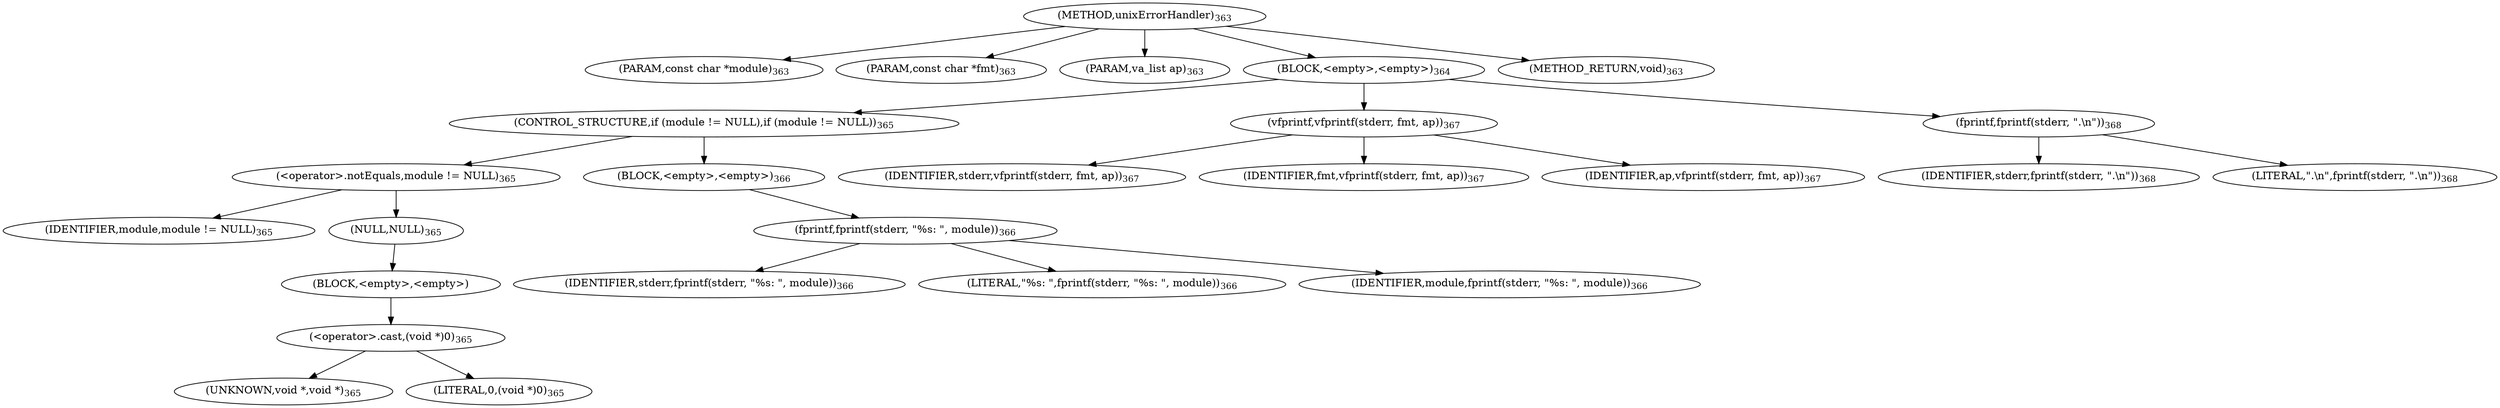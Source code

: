 digraph "unixErrorHandler" {  
"34242" [label = <(METHOD,unixErrorHandler)<SUB>363</SUB>> ]
"34243" [label = <(PARAM,const char *module)<SUB>363</SUB>> ]
"34244" [label = <(PARAM,const char *fmt)<SUB>363</SUB>> ]
"34245" [label = <(PARAM,va_list ap)<SUB>363</SUB>> ]
"34246" [label = <(BLOCK,&lt;empty&gt;,&lt;empty&gt;)<SUB>364</SUB>> ]
"34247" [label = <(CONTROL_STRUCTURE,if (module != NULL),if (module != NULL))<SUB>365</SUB>> ]
"34248" [label = <(&lt;operator&gt;.notEquals,module != NULL)<SUB>365</SUB>> ]
"34249" [label = <(IDENTIFIER,module,module != NULL)<SUB>365</SUB>> ]
"34250" [label = <(NULL,NULL)<SUB>365</SUB>> ]
"34251" [label = <(BLOCK,&lt;empty&gt;,&lt;empty&gt;)> ]
"34252" [label = <(&lt;operator&gt;.cast,(void *)0)<SUB>365</SUB>> ]
"34253" [label = <(UNKNOWN,void *,void *)<SUB>365</SUB>> ]
"34254" [label = <(LITERAL,0,(void *)0)<SUB>365</SUB>> ]
"34255" [label = <(BLOCK,&lt;empty&gt;,&lt;empty&gt;)<SUB>366</SUB>> ]
"34256" [label = <(fprintf,fprintf(stderr, &quot;%s: &quot;, module))<SUB>366</SUB>> ]
"34257" [label = <(IDENTIFIER,stderr,fprintf(stderr, &quot;%s: &quot;, module))<SUB>366</SUB>> ]
"34258" [label = <(LITERAL,&quot;%s: &quot;,fprintf(stderr, &quot;%s: &quot;, module))<SUB>366</SUB>> ]
"34259" [label = <(IDENTIFIER,module,fprintf(stderr, &quot;%s: &quot;, module))<SUB>366</SUB>> ]
"34260" [label = <(vfprintf,vfprintf(stderr, fmt, ap))<SUB>367</SUB>> ]
"34261" [label = <(IDENTIFIER,stderr,vfprintf(stderr, fmt, ap))<SUB>367</SUB>> ]
"34262" [label = <(IDENTIFIER,fmt,vfprintf(stderr, fmt, ap))<SUB>367</SUB>> ]
"34263" [label = <(IDENTIFIER,ap,vfprintf(stderr, fmt, ap))<SUB>367</SUB>> ]
"34264" [label = <(fprintf,fprintf(stderr, &quot;.\n&quot;))<SUB>368</SUB>> ]
"34265" [label = <(IDENTIFIER,stderr,fprintf(stderr, &quot;.\n&quot;))<SUB>368</SUB>> ]
"34266" [label = <(LITERAL,&quot;.\n&quot;,fprintf(stderr, &quot;.\n&quot;))<SUB>368</SUB>> ]
"34267" [label = <(METHOD_RETURN,void)<SUB>363</SUB>> ]
  "34242" -> "34243" 
  "34242" -> "34244" 
  "34242" -> "34245" 
  "34242" -> "34246" 
  "34242" -> "34267" 
  "34246" -> "34247" 
  "34246" -> "34260" 
  "34246" -> "34264" 
  "34247" -> "34248" 
  "34247" -> "34255" 
  "34248" -> "34249" 
  "34248" -> "34250" 
  "34250" -> "34251" 
  "34251" -> "34252" 
  "34252" -> "34253" 
  "34252" -> "34254" 
  "34255" -> "34256" 
  "34256" -> "34257" 
  "34256" -> "34258" 
  "34256" -> "34259" 
  "34260" -> "34261" 
  "34260" -> "34262" 
  "34260" -> "34263" 
  "34264" -> "34265" 
  "34264" -> "34266" 
}
